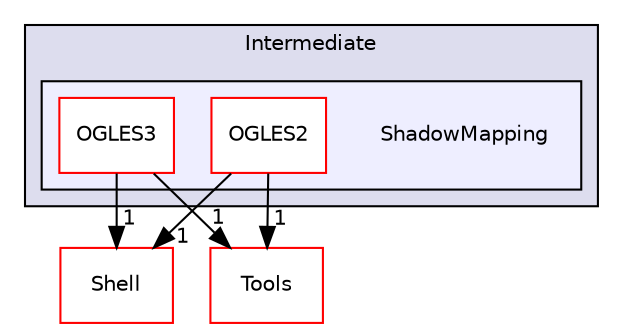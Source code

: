 digraph "PVR/SDK_3.4/Examples/Intermediate/ShadowMapping" {
  compound=true
  node [ fontsize="10", fontname="Helvetica"];
  edge [ labelfontsize="10", labelfontname="Helvetica"];
  subgraph clusterdir_1fc4701d2c417cbbd376ebdde5d0b37f {
    graph [ bgcolor="#ddddee", pencolor="black", label="Intermediate" fontname="Helvetica", fontsize="10", URL="dir_1fc4701d2c417cbbd376ebdde5d0b37f.html"]
  subgraph clusterdir_f2b8353d036e16ce1bf248823009e228 {
    graph [ bgcolor="#eeeeff", pencolor="black", label="" URL="dir_f2b8353d036e16ce1bf248823009e228.html"];
    dir_f2b8353d036e16ce1bf248823009e228 [shape=plaintext label="ShadowMapping"];
    dir_5fa8dd2388d1935a944486b64fc790ad [shape=box label="OGLES2" color="red" fillcolor="white" style="filled" URL="dir_5fa8dd2388d1935a944486b64fc790ad.html"];
    dir_495c1af9cb249a90dccc900c77f4e0b2 [shape=box label="OGLES3" color="red" fillcolor="white" style="filled" URL="dir_495c1af9cb249a90dccc900c77f4e0b2.html"];
  }
  }
  dir_de41955a66a331b990d60d5323117a97 [shape=box label="Shell" fillcolor="white" style="filled" color="red" URL="dir_de41955a66a331b990d60d5323117a97.html"];
  dir_5222bd6691dac9df766f8a52293393a2 [shape=box label="Tools" fillcolor="white" style="filled" color="red" URL="dir_5222bd6691dac9df766f8a52293393a2.html"];
  dir_495c1af9cb249a90dccc900c77f4e0b2->dir_de41955a66a331b990d60d5323117a97 [headlabel="1", labeldistance=1.5 headhref="dir_000771_000133.html"];
  dir_495c1af9cb249a90dccc900c77f4e0b2->dir_5222bd6691dac9df766f8a52293393a2 [headlabel="1", labeldistance=1.5 headhref="dir_000771_001762.html"];
  dir_5fa8dd2388d1935a944486b64fc790ad->dir_de41955a66a331b990d60d5323117a97 [headlabel="1", labeldistance=1.5 headhref="dir_000710_000133.html"];
  dir_5fa8dd2388d1935a944486b64fc790ad->dir_5222bd6691dac9df766f8a52293393a2 [headlabel="1", labeldistance=1.5 headhref="dir_000710_001762.html"];
}
